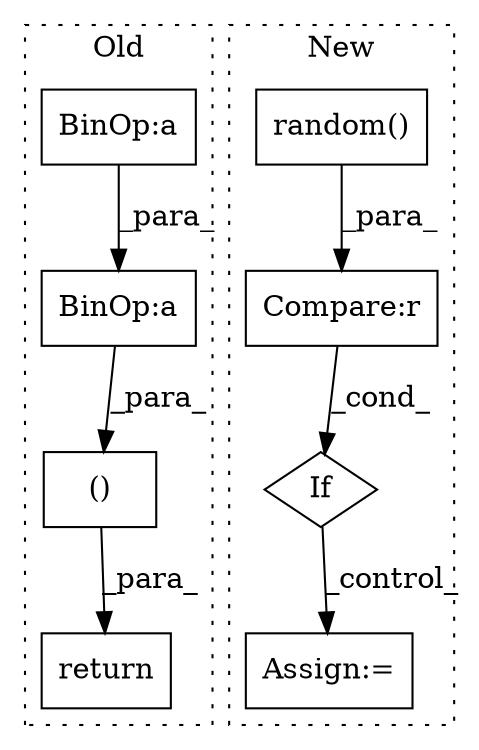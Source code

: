 digraph G {
subgraph cluster0 {
1 [label="return" a="93" s="2447" l="7" shape="box"];
4 [label="()" a="54" s="2502" l="11" shape="box"];
6 [label="BinOp:a" a="82" s="2477" l="3" shape="box"];
7 [label="BinOp:a" a="82" s="2467" l="17" shape="box"];
label = "Old";
style="dotted";
}
subgraph cluster1 {
2 [label="random()" a="75" s="2843" l="15" shape="box"];
3 [label="Compare:r" a="40" s="2843" l="31" shape="box"];
5 [label="If" a="96" s="2840" l="3" shape="diamond"];
8 [label="Assign:=" a="68" s="2893" l="3" shape="box"];
label = "New";
style="dotted";
}
2 -> 3 [label="_para_"];
3 -> 5 [label="_cond_"];
4 -> 1 [label="_para_"];
5 -> 8 [label="_control_"];
6 -> 7 [label="_para_"];
7 -> 4 [label="_para_"];
}
